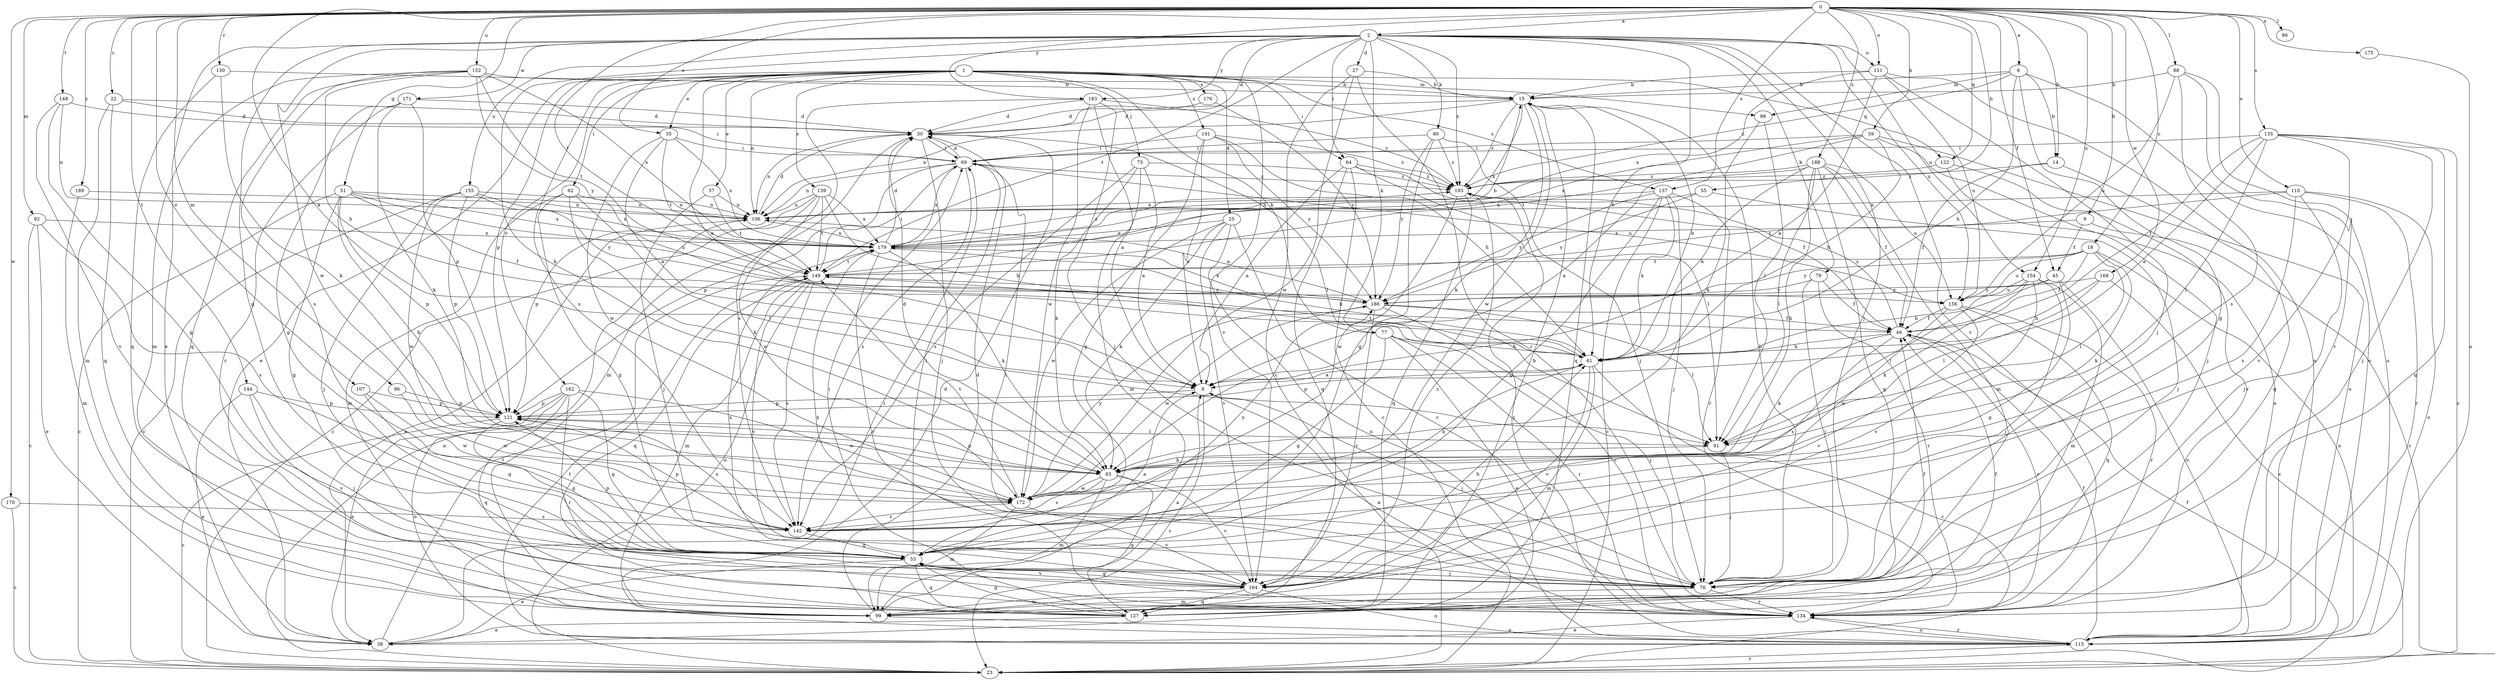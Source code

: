 strict digraph  {
0;
1;
2;
6;
8;
9;
14;
15;
18;
22;
23;
25;
27;
30;
35;
37;
38;
45;
46;
51;
53;
55;
59;
61;
62;
64;
69;
75;
76;
77;
79;
80;
83;
86;
88;
91;
92;
96;
98;
99;
106;
107;
110;
111;
113;
121;
122;
127;
130;
134;
135;
137;
139;
142;
144;
148;
149;
152;
154;
155;
156;
162;
164;
168;
170;
171;
172;
175;
176;
179;
183;
186;
188;
189;
191;
193;
0 -> 2  [label=a];
0 -> 6  [label=a];
0 -> 8  [label=a];
0 -> 9  [label=b];
0 -> 14  [label=b];
0 -> 18  [label=c];
0 -> 22  [label=c];
0 -> 35  [label=e];
0 -> 45  [label=f];
0 -> 51  [label=g];
0 -> 55  [label=h];
0 -> 59  [label=h];
0 -> 86  [label=l];
0 -> 88  [label=l];
0 -> 92  [label=m];
0 -> 96  [label=m];
0 -> 107  [label=o];
0 -> 110  [label=o];
0 -> 111  [label=o];
0 -> 122  [label=q];
0 -> 130  [label=r];
0 -> 135  [label=s];
0 -> 137  [label=s];
0 -> 144  [label=t];
0 -> 148  [label=t];
0 -> 149  [label=t];
0 -> 152  [label=u];
0 -> 154  [label=u];
0 -> 168  [label=w];
0 -> 170  [label=w];
0 -> 175  [label=x];
0 -> 183  [label=y];
0 -> 188  [label=z];
0 -> 189  [label=z];
1 -> 8  [label=a];
1 -> 25  [label=d];
1 -> 35  [label=e];
1 -> 37  [label=e];
1 -> 38  [label=e];
1 -> 62  [label=i];
1 -> 64  [label=i];
1 -> 75  [label=j];
1 -> 77  [label=k];
1 -> 98  [label=m];
1 -> 106  [label=n];
1 -> 121  [label=p];
1 -> 122  [label=q];
1 -> 137  [label=s];
1 -> 139  [label=s];
1 -> 142  [label=s];
1 -> 162  [label=v];
1 -> 164  [label=v];
1 -> 176  [label=x];
1 -> 191  [label=z];
2 -> 27  [label=d];
2 -> 30  [label=d];
2 -> 38  [label=e];
2 -> 53  [label=g];
2 -> 61  [label=h];
2 -> 64  [label=i];
2 -> 76  [label=j];
2 -> 77  [label=k];
2 -> 79  [label=k];
2 -> 80  [label=k];
2 -> 83  [label=k];
2 -> 111  [label=o];
2 -> 134  [label=r];
2 -> 149  [label=t];
2 -> 154  [label=u];
2 -> 155  [label=u];
2 -> 156  [label=u];
2 -> 171  [label=w];
2 -> 172  [label=w];
2 -> 183  [label=y];
2 -> 193  [label=z];
6 -> 14  [label=b];
6 -> 15  [label=b];
6 -> 53  [label=g];
6 -> 61  [label=h];
6 -> 98  [label=m];
6 -> 113  [label=o];
6 -> 193  [label=z];
8 -> 23  [label=c];
8 -> 76  [label=j];
8 -> 121  [label=p];
9 -> 23  [label=c];
9 -> 45  [label=f];
9 -> 179  [label=x];
14 -> 46  [label=f];
14 -> 127  [label=q];
14 -> 193  [label=z];
15 -> 30  [label=d];
15 -> 83  [label=k];
15 -> 106  [label=n];
15 -> 127  [label=q];
15 -> 172  [label=w];
15 -> 179  [label=x];
15 -> 193  [label=z];
18 -> 46  [label=f];
18 -> 83  [label=k];
18 -> 91  [label=l];
18 -> 113  [label=o];
18 -> 149  [label=t];
18 -> 156  [label=u];
18 -> 186  [label=y];
22 -> 30  [label=d];
22 -> 69  [label=i];
22 -> 99  [label=m];
22 -> 127  [label=q];
23 -> 46  [label=f];
23 -> 106  [label=n];
23 -> 149  [label=t];
25 -> 83  [label=k];
25 -> 113  [label=o];
25 -> 134  [label=r];
25 -> 164  [label=v];
25 -> 172  [label=w];
25 -> 179  [label=x];
27 -> 15  [label=b];
27 -> 23  [label=c];
27 -> 134  [label=r];
27 -> 172  [label=w];
30 -> 69  [label=i];
30 -> 76  [label=j];
30 -> 91  [label=l];
30 -> 99  [label=m];
30 -> 106  [label=n];
35 -> 8  [label=a];
35 -> 69  [label=i];
35 -> 149  [label=t];
35 -> 172  [label=w];
35 -> 179  [label=x];
37 -> 76  [label=j];
37 -> 106  [label=n];
37 -> 149  [label=t];
38 -> 69  [label=i];
38 -> 149  [label=t];
45 -> 53  [label=g];
45 -> 61  [label=h];
45 -> 113  [label=o];
45 -> 186  [label=y];
46 -> 61  [label=h];
46 -> 83  [label=k];
46 -> 134  [label=r];
46 -> 142  [label=s];
46 -> 193  [label=z];
51 -> 23  [label=c];
51 -> 46  [label=f];
51 -> 53  [label=g];
51 -> 83  [label=k];
51 -> 106  [label=n];
51 -> 121  [label=p];
51 -> 156  [label=u];
51 -> 179  [label=x];
53 -> 8  [label=a];
53 -> 38  [label=e];
53 -> 69  [label=i];
53 -> 76  [label=j];
53 -> 121  [label=p];
53 -> 127  [label=q];
53 -> 164  [label=v];
55 -> 76  [label=j];
55 -> 106  [label=n];
55 -> 186  [label=y];
59 -> 61  [label=h];
59 -> 69  [label=i];
59 -> 76  [label=j];
59 -> 113  [label=o];
59 -> 149  [label=t];
59 -> 179  [label=x];
61 -> 8  [label=a];
61 -> 15  [label=b];
61 -> 23  [label=c];
61 -> 99  [label=m];
61 -> 121  [label=p];
61 -> 149  [label=t];
61 -> 164  [label=v];
62 -> 53  [label=g];
62 -> 83  [label=k];
62 -> 91  [label=l];
62 -> 99  [label=m];
62 -> 106  [label=n];
64 -> 8  [label=a];
64 -> 23  [label=c];
64 -> 46  [label=f];
64 -> 91  [label=l];
64 -> 127  [label=q];
64 -> 193  [label=z];
69 -> 30  [label=d];
69 -> 106  [label=n];
69 -> 121  [label=p];
69 -> 142  [label=s];
69 -> 156  [label=u];
69 -> 179  [label=x];
69 -> 193  [label=z];
75 -> 8  [label=a];
75 -> 83  [label=k];
75 -> 99  [label=m];
75 -> 142  [label=s];
75 -> 193  [label=z];
76 -> 15  [label=b];
76 -> 69  [label=i];
76 -> 99  [label=m];
76 -> 134  [label=r];
76 -> 179  [label=x];
77 -> 38  [label=e];
77 -> 53  [label=g];
77 -> 61  [label=h];
77 -> 76  [label=j];
77 -> 134  [label=r];
79 -> 46  [label=f];
79 -> 76  [label=j];
79 -> 134  [label=r];
79 -> 186  [label=y];
80 -> 53  [label=g];
80 -> 69  [label=i];
80 -> 76  [label=j];
80 -> 186  [label=y];
80 -> 193  [label=z];
83 -> 30  [label=d];
83 -> 99  [label=m];
83 -> 121  [label=p];
83 -> 127  [label=q];
83 -> 142  [label=s];
83 -> 164  [label=v];
83 -> 172  [label=w];
88 -> 15  [label=b];
88 -> 113  [label=o];
88 -> 134  [label=r];
88 -> 142  [label=s];
88 -> 156  [label=u];
91 -> 76  [label=j];
91 -> 83  [label=k];
92 -> 23  [label=c];
92 -> 38  [label=e];
92 -> 142  [label=s];
92 -> 179  [label=x];
96 -> 121  [label=p];
96 -> 172  [label=w];
98 -> 83  [label=k];
98 -> 91  [label=l];
99 -> 8  [label=a];
99 -> 30  [label=d];
99 -> 46  [label=f];
99 -> 113  [label=o];
106 -> 30  [label=d];
106 -> 38  [label=e];
106 -> 179  [label=x];
107 -> 53  [label=g];
107 -> 121  [label=p];
107 -> 172  [label=w];
110 -> 76  [label=j];
110 -> 106  [label=n];
110 -> 113  [label=o];
110 -> 134  [label=r];
110 -> 142  [label=s];
110 -> 149  [label=t];
111 -> 8  [label=a];
111 -> 15  [label=b];
111 -> 76  [label=j];
111 -> 113  [label=o];
111 -> 156  [label=u];
111 -> 179  [label=x];
113 -> 23  [label=c];
113 -> 30  [label=d];
113 -> 46  [label=f];
113 -> 134  [label=r];
113 -> 193  [label=z];
121 -> 23  [label=c];
121 -> 53  [label=g];
121 -> 91  [label=l];
121 -> 142  [label=s];
122 -> 113  [label=o];
122 -> 134  [label=r];
122 -> 193  [label=z];
127 -> 15  [label=b];
127 -> 38  [label=e];
127 -> 46  [label=f];
127 -> 53  [label=g];
127 -> 69  [label=i];
130 -> 15  [label=b];
130 -> 83  [label=k];
130 -> 127  [label=q];
134 -> 8  [label=a];
134 -> 38  [label=e];
134 -> 113  [label=o];
135 -> 8  [label=a];
135 -> 23  [label=c];
135 -> 46  [label=f];
135 -> 69  [label=i];
135 -> 76  [label=j];
135 -> 91  [label=l];
135 -> 127  [label=q];
135 -> 164  [label=v];
137 -> 23  [label=c];
137 -> 53  [label=g];
137 -> 61  [label=h];
137 -> 76  [label=j];
137 -> 106  [label=n];
137 -> 134  [label=r];
137 -> 186  [label=y];
139 -> 23  [label=c];
139 -> 61  [label=h];
139 -> 106  [label=n];
139 -> 121  [label=p];
139 -> 149  [label=t];
139 -> 172  [label=w];
139 -> 179  [label=x];
142 -> 53  [label=g];
142 -> 121  [label=p];
142 -> 186  [label=y];
144 -> 38  [label=e];
144 -> 76  [label=j];
144 -> 121  [label=p];
144 -> 164  [label=v];
148 -> 30  [label=d];
148 -> 53  [label=g];
148 -> 106  [label=n];
148 -> 164  [label=v];
149 -> 15  [label=b];
149 -> 69  [label=i];
149 -> 99  [label=m];
149 -> 113  [label=o];
149 -> 127  [label=q];
149 -> 142  [label=s];
149 -> 164  [label=v];
149 -> 186  [label=y];
152 -> 15  [label=b];
152 -> 61  [label=h];
152 -> 99  [label=m];
152 -> 127  [label=q];
152 -> 142  [label=s];
152 -> 149  [label=t];
152 -> 179  [label=x];
152 -> 186  [label=y];
154 -> 76  [label=j];
154 -> 83  [label=k];
154 -> 91  [label=l];
154 -> 99  [label=m];
154 -> 156  [label=u];
154 -> 164  [label=v];
155 -> 23  [label=c];
155 -> 76  [label=j];
155 -> 106  [label=n];
155 -> 121  [label=p];
155 -> 172  [label=w];
155 -> 179  [label=x];
155 -> 186  [label=y];
156 -> 46  [label=f];
156 -> 127  [label=q];
156 -> 134  [label=r];
156 -> 164  [label=v];
156 -> 172  [label=w];
162 -> 38  [label=e];
162 -> 53  [label=g];
162 -> 113  [label=o];
162 -> 121  [label=p];
162 -> 127  [label=q];
162 -> 134  [label=r];
162 -> 172  [label=w];
164 -> 53  [label=g];
164 -> 61  [label=h];
164 -> 99  [label=m];
164 -> 113  [label=o];
164 -> 127  [label=q];
164 -> 179  [label=x];
164 -> 193  [label=z];
168 -> 23  [label=c];
168 -> 61  [label=h];
168 -> 91  [label=l];
168 -> 186  [label=y];
170 -> 23  [label=c];
170 -> 142  [label=s];
171 -> 30  [label=d];
171 -> 53  [label=g];
171 -> 83  [label=k];
171 -> 121  [label=p];
171 -> 134  [label=r];
172 -> 61  [label=h];
172 -> 99  [label=m];
172 -> 142  [label=s];
172 -> 149  [label=t];
172 -> 164  [label=v];
172 -> 186  [label=y];
175 -> 113  [label=o];
176 -> 30  [label=d];
176 -> 186  [label=y];
179 -> 30  [label=d];
179 -> 61  [label=h];
179 -> 83  [label=k];
179 -> 134  [label=r];
179 -> 149  [label=t];
179 -> 193  [label=z];
183 -> 8  [label=a];
183 -> 30  [label=d];
183 -> 76  [label=j];
183 -> 142  [label=s];
183 -> 172  [label=w];
183 -> 193  [label=z];
186 -> 46  [label=f];
186 -> 91  [label=l];
186 -> 106  [label=n];
186 -> 134  [label=r];
186 -> 164  [label=v];
186 -> 172  [label=w];
186 -> 179  [label=x];
188 -> 8  [label=a];
188 -> 46  [label=f];
188 -> 61  [label=h];
188 -> 83  [label=k];
188 -> 91  [label=l];
188 -> 99  [label=m];
188 -> 127  [label=q];
188 -> 156  [label=u];
188 -> 193  [label=z];
189 -> 99  [label=m];
189 -> 106  [label=n];
191 -> 8  [label=a];
191 -> 53  [label=g];
191 -> 61  [label=h];
191 -> 69  [label=i];
191 -> 186  [label=y];
191 -> 193  [label=z];
193 -> 106  [label=n];
193 -> 127  [label=q];
193 -> 172  [label=w];
}
